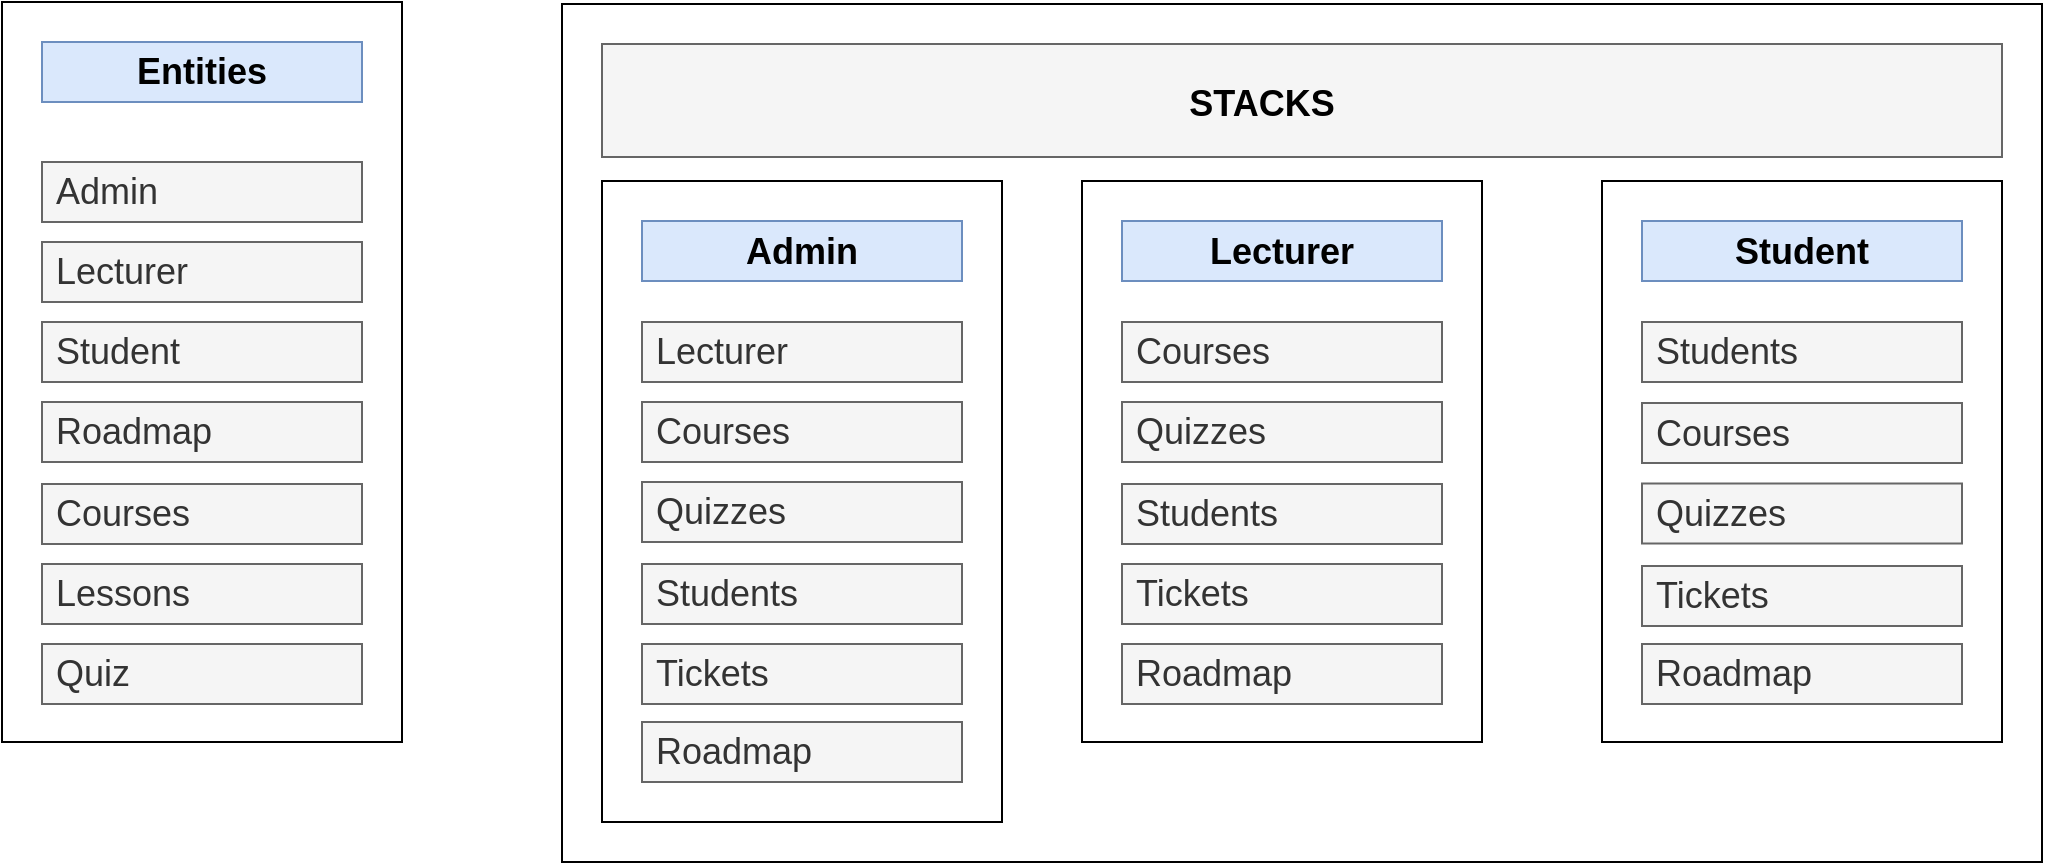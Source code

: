 <mxfile version="20.4.0" type="github">
  <diagram id="ELzksmDTUetFW_sS62uW" name="Page-1">
    <mxGraphModel dx="1280" dy="854" grid="1" gridSize="10" guides="1" tooltips="1" connect="1" arrows="1" fold="1" page="1" pageScale="1" pageWidth="1169" pageHeight="827" math="0" shadow="0">
      <root>
        <mxCell id="0" />
        <mxCell id="1" parent="0" />
        <mxCell id="PkQi8sEh-UZbKDsbQBtw-27" value="" style="rounded=0;whiteSpace=wrap;html=1;align=left;" vertex="1" parent="1">
          <mxGeometry x="320" y="41" width="740" height="429" as="geometry" />
        </mxCell>
        <mxCell id="PkQi8sEh-UZbKDsbQBtw-1" value="" style="rounded=0;whiteSpace=wrap;html=1;align=left;" vertex="1" parent="1">
          <mxGeometry x="40" y="40" width="200" height="370" as="geometry" />
        </mxCell>
        <mxCell id="PkQi8sEh-UZbKDsbQBtw-2" value="&lt;b&gt;&lt;font style=&quot;font-size: 18px;&quot;&gt;Entities&lt;/font&gt;&lt;/b&gt;" style="text;html=1;strokeColor=#6c8ebf;fillColor=#dae8fc;align=center;verticalAlign=middle;whiteSpace=wrap;rounded=0;" vertex="1" parent="1">
          <mxGeometry x="60" y="60" width="160" height="30" as="geometry" />
        </mxCell>
        <mxCell id="PkQi8sEh-UZbKDsbQBtw-3" value="&amp;nbsp;Admin" style="text;html=1;strokeColor=#666666;fillColor=#f5f5f5;align=left;verticalAlign=middle;whiteSpace=wrap;rounded=0;fontSize=18;fontColor=#333333;" vertex="1" parent="1">
          <mxGeometry x="60" y="120" width="160" height="30" as="geometry" />
        </mxCell>
        <mxCell id="PkQi8sEh-UZbKDsbQBtw-4" value="&amp;nbsp;Courses" style="text;html=1;strokeColor=#666666;fillColor=#f5f5f5;align=left;verticalAlign=middle;whiteSpace=wrap;rounded=0;fontSize=18;fontColor=#333333;" vertex="1" parent="1">
          <mxGeometry x="60" y="281" width="160" height="30" as="geometry" />
        </mxCell>
        <mxCell id="PkQi8sEh-UZbKDsbQBtw-5" value="&amp;nbsp;Lessons" style="text;html=1;strokeColor=#666666;fillColor=#f5f5f5;align=left;verticalAlign=middle;whiteSpace=wrap;rounded=0;fontSize=18;fontColor=#333333;" vertex="1" parent="1">
          <mxGeometry x="60" y="321" width="160" height="30" as="geometry" />
        </mxCell>
        <mxCell id="PkQi8sEh-UZbKDsbQBtw-6" value="&amp;nbsp;Quiz" style="text;html=1;strokeColor=#666666;fillColor=#f5f5f5;align=left;verticalAlign=middle;whiteSpace=wrap;rounded=0;fontSize=18;fontColor=#333333;" vertex="1" parent="1">
          <mxGeometry x="60" y="361" width="160" height="30" as="geometry" />
        </mxCell>
        <mxCell id="PkQi8sEh-UZbKDsbQBtw-7" value="&amp;nbsp;Lecturer" style="text;html=1;strokeColor=#666666;fillColor=#f5f5f5;align=left;verticalAlign=middle;whiteSpace=wrap;rounded=0;fontSize=18;fontColor=#333333;" vertex="1" parent="1">
          <mxGeometry x="60" y="160" width="160" height="30" as="geometry" />
        </mxCell>
        <mxCell id="PkQi8sEh-UZbKDsbQBtw-8" value="&amp;nbsp;Student" style="text;html=1;strokeColor=#666666;fillColor=#f5f5f5;align=left;verticalAlign=middle;whiteSpace=wrap;rounded=0;fontSize=18;fontColor=#333333;" vertex="1" parent="1">
          <mxGeometry x="60" y="200" width="160" height="30" as="geometry" />
        </mxCell>
        <mxCell id="PkQi8sEh-UZbKDsbQBtw-9" value="&amp;nbsp;Roadmap" style="text;html=1;strokeColor=#666666;fillColor=#f5f5f5;align=left;verticalAlign=middle;whiteSpace=wrap;rounded=0;fontSize=18;fontColor=#333333;" vertex="1" parent="1">
          <mxGeometry x="60" y="240" width="160" height="30" as="geometry" />
        </mxCell>
        <mxCell id="PkQi8sEh-UZbKDsbQBtw-10" value="" style="rounded=0;whiteSpace=wrap;html=1;align=left;" vertex="1" parent="1">
          <mxGeometry x="340" y="129.5" width="200" height="320.5" as="geometry" />
        </mxCell>
        <mxCell id="PkQi8sEh-UZbKDsbQBtw-11" value="&lt;b&gt;&lt;font style=&quot;font-size: 18px;&quot;&gt;Admin&lt;/font&gt;&lt;/b&gt;" style="text;html=1;strokeColor=#6c8ebf;fillColor=#dae8fc;align=center;verticalAlign=middle;whiteSpace=wrap;rounded=0;" vertex="1" parent="1">
          <mxGeometry x="360" y="149.5" width="160" height="30" as="geometry" />
        </mxCell>
        <mxCell id="PkQi8sEh-UZbKDsbQBtw-12" value="" style="rounded=0;whiteSpace=wrap;html=1;align=left;" vertex="1" parent="1">
          <mxGeometry x="580" y="129.5" width="200" height="280.5" as="geometry" />
        </mxCell>
        <mxCell id="PkQi8sEh-UZbKDsbQBtw-13" value="&lt;b&gt;&lt;font style=&quot;font-size: 18px;&quot;&gt;Lecturer&lt;/font&gt;&lt;/b&gt;" style="text;html=1;strokeColor=#6c8ebf;fillColor=#dae8fc;align=center;verticalAlign=middle;whiteSpace=wrap;rounded=0;" vertex="1" parent="1">
          <mxGeometry x="600" y="149.5" width="160" height="30" as="geometry" />
        </mxCell>
        <mxCell id="PkQi8sEh-UZbKDsbQBtw-14" value="" style="rounded=0;whiteSpace=wrap;html=1;align=left;" vertex="1" parent="1">
          <mxGeometry x="840" y="129.5" width="200" height="280.5" as="geometry" />
        </mxCell>
        <mxCell id="PkQi8sEh-UZbKDsbQBtw-15" value="&lt;b&gt;&lt;font style=&quot;font-size: 18px;&quot;&gt;Student&lt;/font&gt;&lt;/b&gt;" style="text;html=1;strokeColor=#6c8ebf;fillColor=#dae8fc;align=center;verticalAlign=middle;whiteSpace=wrap;rounded=0;" vertex="1" parent="1">
          <mxGeometry x="860" y="149.5" width="160" height="30" as="geometry" />
        </mxCell>
        <mxCell id="PkQi8sEh-UZbKDsbQBtw-25" value="" style="rounded=0;whiteSpace=wrap;html=1;align=left;fillColor=#f5f5f5;fontColor=#333333;strokeColor=#666666;" vertex="1" parent="1">
          <mxGeometry x="340" y="61" width="700" height="56.5" as="geometry" />
        </mxCell>
        <mxCell id="PkQi8sEh-UZbKDsbQBtw-26" value="STACKS" style="text;html=1;strokeColor=none;fillColor=none;align=center;verticalAlign=middle;whiteSpace=wrap;rounded=0;fontSize=18;fontStyle=1" vertex="1" parent="1">
          <mxGeometry x="610" y="76" width="120" height="30" as="geometry" />
        </mxCell>
        <mxCell id="PkQi8sEh-UZbKDsbQBtw-28" value="&amp;nbsp;Courses" style="text;html=1;strokeColor=#666666;fillColor=#f5f5f5;align=left;verticalAlign=middle;whiteSpace=wrap;rounded=0;fontSize=18;fontColor=#333333;" vertex="1" parent="1">
          <mxGeometry x="600" y="200" width="160" height="30" as="geometry" />
        </mxCell>
        <mxCell id="PkQi8sEh-UZbKDsbQBtw-29" value="&amp;nbsp;Quizzes" style="text;html=1;strokeColor=#666666;fillColor=#f5f5f5;align=left;verticalAlign=middle;whiteSpace=wrap;rounded=0;fontSize=18;fontColor=#333333;" vertex="1" parent="1">
          <mxGeometry x="600" y="240" width="160" height="30" as="geometry" />
        </mxCell>
        <mxCell id="PkQi8sEh-UZbKDsbQBtw-30" value="&amp;nbsp;Students" style="text;html=1;strokeColor=#666666;fillColor=#f5f5f5;align=left;verticalAlign=middle;whiteSpace=wrap;rounded=0;fontSize=18;fontColor=#333333;" vertex="1" parent="1">
          <mxGeometry x="600" y="281" width="160" height="30" as="geometry" />
        </mxCell>
        <mxCell id="PkQi8sEh-UZbKDsbQBtw-31" value="&amp;nbsp;Tickets" style="text;html=1;strokeColor=#666666;fillColor=#f5f5f5;align=left;verticalAlign=middle;whiteSpace=wrap;rounded=0;fontSize=18;fontColor=#333333;" vertex="1" parent="1">
          <mxGeometry x="600" y="321" width="160" height="30" as="geometry" />
        </mxCell>
        <mxCell id="PkQi8sEh-UZbKDsbQBtw-32" value="&amp;nbsp;Courses" style="text;html=1;strokeColor=#666666;fillColor=#f5f5f5;align=left;verticalAlign=middle;whiteSpace=wrap;rounded=0;fontSize=18;fontColor=#333333;" vertex="1" parent="1">
          <mxGeometry x="860" y="240.5" width="160" height="30" as="geometry" />
        </mxCell>
        <mxCell id="PkQi8sEh-UZbKDsbQBtw-33" value="&amp;nbsp;Quizzes" style="text;html=1;strokeColor=#666666;fillColor=#f5f5f5;align=left;verticalAlign=middle;whiteSpace=wrap;rounded=0;fontSize=18;fontColor=#333333;" vertex="1" parent="1">
          <mxGeometry x="860" y="280.75" width="160" height="30" as="geometry" />
        </mxCell>
        <mxCell id="PkQi8sEh-UZbKDsbQBtw-34" value="&amp;nbsp;Tickets" style="text;html=1;strokeColor=#666666;fillColor=#f5f5f5;align=left;verticalAlign=middle;whiteSpace=wrap;rounded=0;fontSize=18;fontColor=#333333;" vertex="1" parent="1">
          <mxGeometry x="860" y="322" width="160" height="30" as="geometry" />
        </mxCell>
        <mxCell id="PkQi8sEh-UZbKDsbQBtw-35" value="&amp;nbsp;Students" style="text;html=1;strokeColor=#666666;fillColor=#f5f5f5;align=left;verticalAlign=middle;whiteSpace=wrap;rounded=0;fontSize=18;fontColor=#333333;" vertex="1" parent="1">
          <mxGeometry x="860" y="200" width="160" height="30" as="geometry" />
        </mxCell>
        <mxCell id="PkQi8sEh-UZbKDsbQBtw-36" value="&amp;nbsp;Lecturer" style="text;html=1;strokeColor=#666666;fillColor=#f5f5f5;align=left;verticalAlign=middle;whiteSpace=wrap;rounded=0;fontSize=18;fontColor=#333333;" vertex="1" parent="1">
          <mxGeometry x="360" y="200" width="160" height="30" as="geometry" />
        </mxCell>
        <mxCell id="PkQi8sEh-UZbKDsbQBtw-37" value="&amp;nbsp;Courses" style="text;html=1;strokeColor=#666666;fillColor=#f5f5f5;align=left;verticalAlign=middle;whiteSpace=wrap;rounded=0;fontSize=18;fontColor=#333333;" vertex="1" parent="1">
          <mxGeometry x="360" y="240" width="160" height="30" as="geometry" />
        </mxCell>
        <mxCell id="PkQi8sEh-UZbKDsbQBtw-38" value="&amp;nbsp;Quizzes" style="text;html=1;strokeColor=#666666;fillColor=#f5f5f5;align=left;verticalAlign=middle;whiteSpace=wrap;rounded=0;fontSize=18;fontColor=#333333;" vertex="1" parent="1">
          <mxGeometry x="360" y="280" width="160" height="30" as="geometry" />
        </mxCell>
        <mxCell id="PkQi8sEh-UZbKDsbQBtw-39" value="&amp;nbsp;Students" style="text;html=1;strokeColor=#666666;fillColor=#f5f5f5;align=left;verticalAlign=middle;whiteSpace=wrap;rounded=0;fontSize=18;fontColor=#333333;" vertex="1" parent="1">
          <mxGeometry x="360" y="321" width="160" height="30" as="geometry" />
        </mxCell>
        <mxCell id="PkQi8sEh-UZbKDsbQBtw-40" value="&amp;nbsp;Tickets" style="text;html=1;strokeColor=#666666;fillColor=#f5f5f5;align=left;verticalAlign=middle;whiteSpace=wrap;rounded=0;fontSize=18;fontColor=#333333;" vertex="1" parent="1">
          <mxGeometry x="360" y="361" width="160" height="30" as="geometry" />
        </mxCell>
        <mxCell id="PkQi8sEh-UZbKDsbQBtw-41" value="&amp;nbsp;Roadmap" style="text;html=1;strokeColor=#666666;fillColor=#f5f5f5;align=left;verticalAlign=middle;whiteSpace=wrap;rounded=0;fontSize=18;fontColor=#333333;" vertex="1" parent="1">
          <mxGeometry x="360" y="400" width="160" height="30" as="geometry" />
        </mxCell>
        <mxCell id="PkQi8sEh-UZbKDsbQBtw-42" value="&amp;nbsp;Roadmap" style="text;html=1;strokeColor=#666666;fillColor=#f5f5f5;align=left;verticalAlign=middle;whiteSpace=wrap;rounded=0;fontSize=18;fontColor=#333333;" vertex="1" parent="1">
          <mxGeometry x="600" y="361" width="160" height="30" as="geometry" />
        </mxCell>
        <mxCell id="PkQi8sEh-UZbKDsbQBtw-43" value="&amp;nbsp;Roadmap" style="text;html=1;strokeColor=#666666;fillColor=#f5f5f5;align=left;verticalAlign=middle;whiteSpace=wrap;rounded=0;fontSize=18;fontColor=#333333;" vertex="1" parent="1">
          <mxGeometry x="860" y="361" width="160" height="30" as="geometry" />
        </mxCell>
      </root>
    </mxGraphModel>
  </diagram>
</mxfile>
